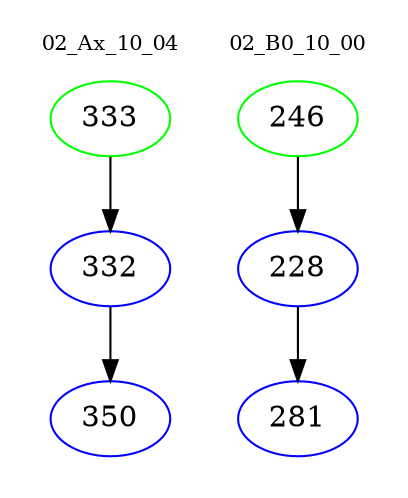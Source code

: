 digraph{
subgraph cluster_0 {
color = white
label = "02_Ax_10_04";
fontsize=10;
T0_333 [label="333", color="green"]
T0_333 -> T0_332 [color="black"]
T0_332 [label="332", color="blue"]
T0_332 -> T0_350 [color="black"]
T0_350 [label="350", color="blue"]
}
subgraph cluster_1 {
color = white
label = "02_B0_10_00";
fontsize=10;
T1_246 [label="246", color="green"]
T1_246 -> T1_228 [color="black"]
T1_228 [label="228", color="blue"]
T1_228 -> T1_281 [color="black"]
T1_281 [label="281", color="blue"]
}
}
